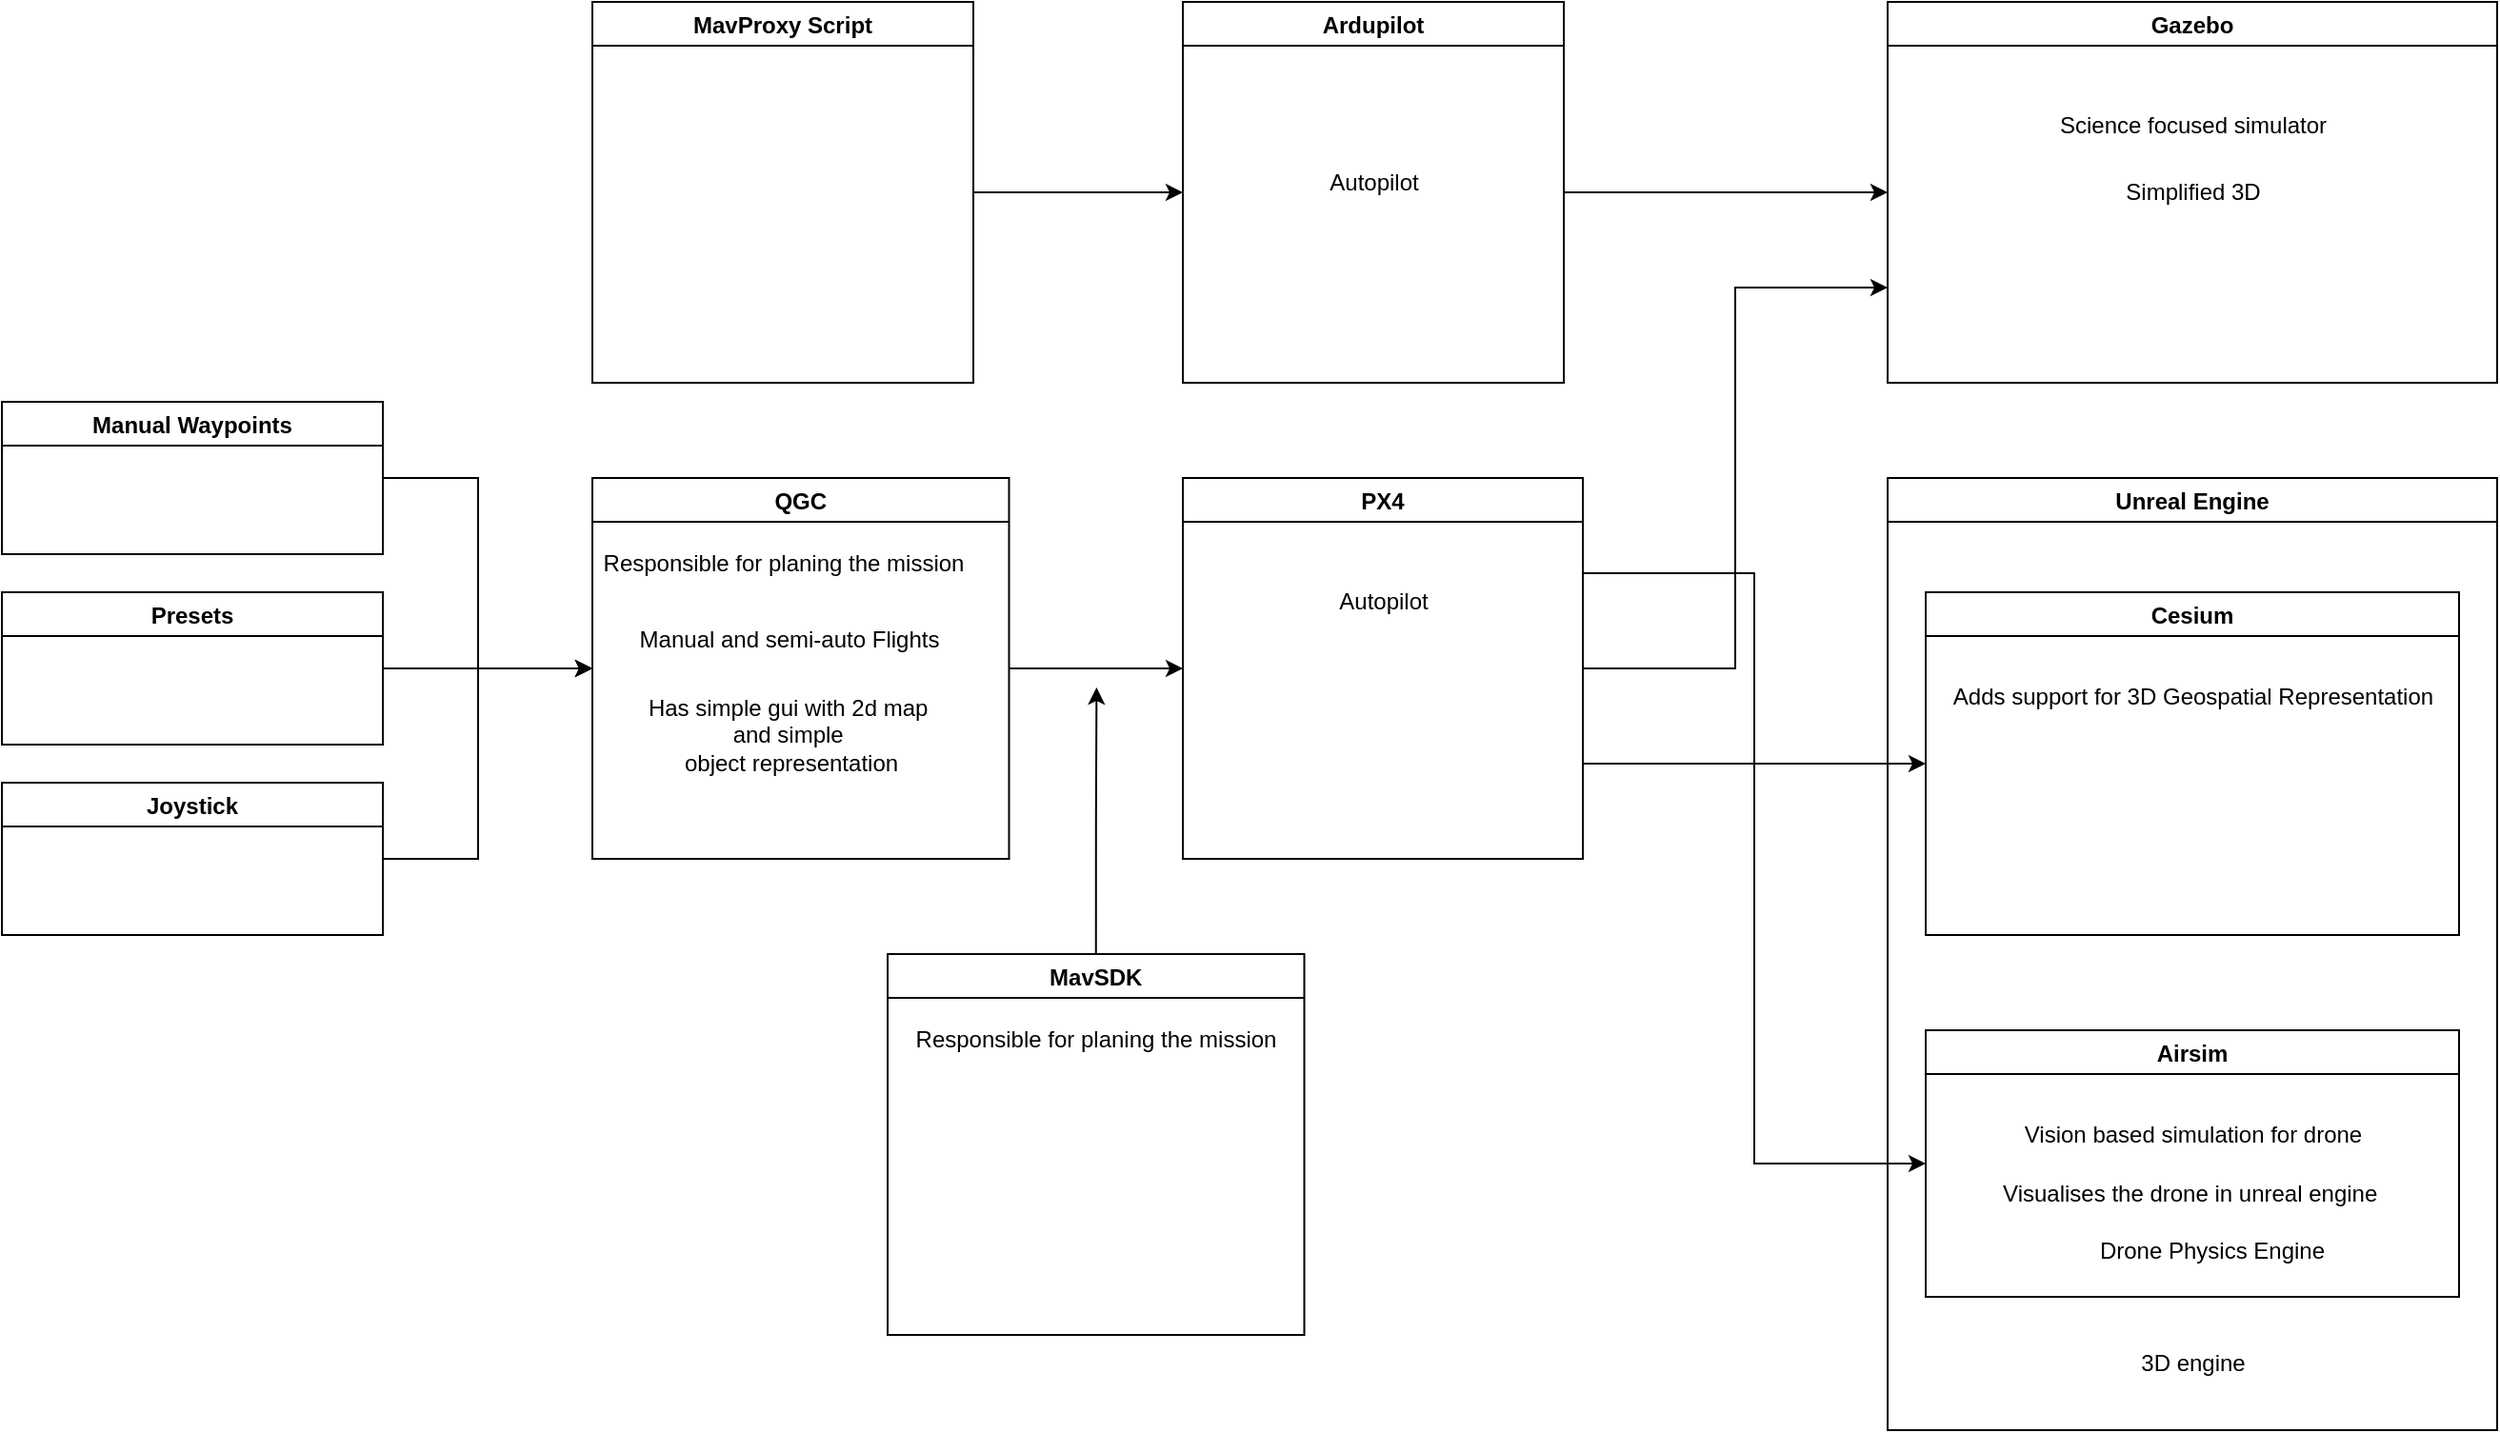 <mxfile version="24.5.4" type="github">
  <diagram name="Page-1" id="Ev9KHV8LbVD18_9U95kE">
    <mxGraphModel dx="1578" dy="1065" grid="1" gridSize="10" guides="1" tooltips="1" connect="1" arrows="1" fold="1" page="1" pageScale="1" pageWidth="2339" pageHeight="3300" math="0" shadow="0">
      <root>
        <mxCell id="0" />
        <mxCell id="1" parent="0" />
        <mxCell id="Jraj2u1gfLjr0mIL1iTk-15" style="edgeStyle=orthogonalEdgeStyle;rounded=0;orthogonalLoop=1;jettySize=auto;html=1;exitX=1;exitY=0.5;exitDx=0;exitDy=0;entryX=0;entryY=0.5;entryDx=0;entryDy=0;" edge="1" parent="1" source="Jraj2u1gfLjr0mIL1iTk-1" target="Jraj2u1gfLjr0mIL1iTk-2">
          <mxGeometry relative="1" as="geometry" />
        </mxCell>
        <mxCell id="Jraj2u1gfLjr0mIL1iTk-1" value="QGC" style="swimlane;" vertex="1" parent="1">
          <mxGeometry x="370" y="520" width="218.75" height="200" as="geometry" />
        </mxCell>
        <mxCell id="Jraj2u1gfLjr0mIL1iTk-22" value="Responsible for planing the mission" style="text;html=1;align=center;verticalAlign=middle;resizable=0;points=[];autosize=1;strokeColor=none;fillColor=none;" vertex="1" parent="Jraj2u1gfLjr0mIL1iTk-1">
          <mxGeometry x="-5" y="30" width="210" height="30" as="geometry" />
        </mxCell>
        <mxCell id="Jraj2u1gfLjr0mIL1iTk-23" value="Manual and semi-auto Flights" style="text;html=1;align=center;verticalAlign=middle;resizable=0;points=[];autosize=1;strokeColor=none;fillColor=none;" vertex="1" parent="Jraj2u1gfLjr0mIL1iTk-1">
          <mxGeometry x="12.5" y="70" width="180" height="30" as="geometry" />
        </mxCell>
        <mxCell id="Jraj2u1gfLjr0mIL1iTk-24" value="Has simple gui with 2d map&amp;nbsp;&lt;div&gt;and simple&amp;nbsp;&lt;div&gt;object representation&lt;/div&gt;&lt;/div&gt;" style="text;html=1;align=center;verticalAlign=middle;resizable=0;points=[];autosize=1;strokeColor=none;fillColor=none;" vertex="1" parent="Jraj2u1gfLjr0mIL1iTk-1">
          <mxGeometry x="18.75" y="105" width="170" height="60" as="geometry" />
        </mxCell>
        <mxCell id="Jraj2u1gfLjr0mIL1iTk-35" style="edgeStyle=orthogonalEdgeStyle;rounded=0;orthogonalLoop=1;jettySize=auto;html=1;exitX=1;exitY=0.75;exitDx=0;exitDy=0;entryX=0;entryY=0.5;entryDx=0;entryDy=0;" edge="1" parent="1" source="Jraj2u1gfLjr0mIL1iTk-2" target="Jraj2u1gfLjr0mIL1iTk-4">
          <mxGeometry relative="1" as="geometry" />
        </mxCell>
        <mxCell id="Jraj2u1gfLjr0mIL1iTk-37" style="edgeStyle=orthogonalEdgeStyle;rounded=0;orthogonalLoop=1;jettySize=auto;html=1;exitX=1;exitY=0.5;exitDx=0;exitDy=0;entryX=0;entryY=0.75;entryDx=0;entryDy=0;" edge="1" parent="1" source="Jraj2u1gfLjr0mIL1iTk-2" target="Jraj2u1gfLjr0mIL1iTk-5">
          <mxGeometry relative="1" as="geometry" />
        </mxCell>
        <mxCell id="Jraj2u1gfLjr0mIL1iTk-40" style="edgeStyle=orthogonalEdgeStyle;rounded=0;orthogonalLoop=1;jettySize=auto;html=1;exitX=1;exitY=0.25;exitDx=0;exitDy=0;entryX=0;entryY=0.5;entryDx=0;entryDy=0;" edge="1" parent="1" source="Jraj2u1gfLjr0mIL1iTk-2" target="Jraj2u1gfLjr0mIL1iTk-6">
          <mxGeometry relative="1" as="geometry" />
        </mxCell>
        <mxCell id="Jraj2u1gfLjr0mIL1iTk-2" value="PX4" style="swimlane;" vertex="1" parent="1">
          <mxGeometry x="680" y="520" width="210" height="200" as="geometry" />
        </mxCell>
        <mxCell id="Jraj2u1gfLjr0mIL1iTk-25" value="Autopilot" style="text;html=1;align=center;verticalAlign=middle;resizable=0;points=[];autosize=1;strokeColor=none;fillColor=none;" vertex="1" parent="Jraj2u1gfLjr0mIL1iTk-2">
          <mxGeometry x="70" y="50" width="70" height="30" as="geometry" />
        </mxCell>
        <mxCell id="Jraj2u1gfLjr0mIL1iTk-5" value="Gazebo" style="swimlane;" vertex="1" parent="1">
          <mxGeometry x="1050" y="270" width="320" height="200" as="geometry" />
        </mxCell>
        <mxCell id="Jraj2u1gfLjr0mIL1iTk-31" value="Science focused simulator" style="text;html=1;align=center;verticalAlign=middle;resizable=0;points=[];autosize=1;strokeColor=none;fillColor=none;" vertex="1" parent="Jraj2u1gfLjr0mIL1iTk-5">
          <mxGeometry x="80" y="50" width="160" height="30" as="geometry" />
        </mxCell>
        <mxCell id="Jraj2u1gfLjr0mIL1iTk-32" value="Simplified 3D" style="text;html=1;align=center;verticalAlign=middle;resizable=0;points=[];autosize=1;strokeColor=none;fillColor=none;" vertex="1" parent="Jraj2u1gfLjr0mIL1iTk-5">
          <mxGeometry x="115" y="85" width="90" height="30" as="geometry" />
        </mxCell>
        <mxCell id="Jraj2u1gfLjr0mIL1iTk-16" style="edgeStyle=orthogonalEdgeStyle;rounded=0;orthogonalLoop=1;jettySize=auto;html=1;exitX=1;exitY=0.5;exitDx=0;exitDy=0;entryX=0;entryY=0.5;entryDx=0;entryDy=0;" edge="1" parent="1" source="Jraj2u1gfLjr0mIL1iTk-7" target="Jraj2u1gfLjr0mIL1iTk-5">
          <mxGeometry relative="1" as="geometry" />
        </mxCell>
        <mxCell id="Jraj2u1gfLjr0mIL1iTk-7" value="Ardupilot" style="swimlane;" vertex="1" parent="1">
          <mxGeometry x="680" y="270" width="200" height="200" as="geometry" />
        </mxCell>
        <mxCell id="Jraj2u1gfLjr0mIL1iTk-29" value="Autopilot" style="text;html=1;align=center;verticalAlign=middle;resizable=0;points=[];autosize=1;strokeColor=none;fillColor=none;" vertex="1" parent="Jraj2u1gfLjr0mIL1iTk-7">
          <mxGeometry x="65" y="80" width="70" height="30" as="geometry" />
        </mxCell>
        <mxCell id="Jraj2u1gfLjr0mIL1iTk-13" style="edgeStyle=orthogonalEdgeStyle;rounded=0;orthogonalLoop=1;jettySize=auto;html=1;exitX=1;exitY=0.5;exitDx=0;exitDy=0;entryX=0;entryY=0.5;entryDx=0;entryDy=0;" edge="1" parent="1" source="Jraj2u1gfLjr0mIL1iTk-8" target="Jraj2u1gfLjr0mIL1iTk-7">
          <mxGeometry relative="1" as="geometry" />
        </mxCell>
        <mxCell id="Jraj2u1gfLjr0mIL1iTk-8" value="MavProxy Script" style="swimlane;" vertex="1" parent="1">
          <mxGeometry x="370" y="270" width="200" height="200" as="geometry" />
        </mxCell>
        <mxCell id="Jraj2u1gfLjr0mIL1iTk-9" value="Unreal Engine" style="swimlane;" vertex="1" parent="1">
          <mxGeometry x="1050" y="520" width="320" height="500" as="geometry" />
        </mxCell>
        <mxCell id="Jraj2u1gfLjr0mIL1iTk-6" value="Cesium" style="swimlane;" vertex="1" parent="Jraj2u1gfLjr0mIL1iTk-9">
          <mxGeometry x="20" y="60" width="280" height="180" as="geometry" />
        </mxCell>
        <mxCell id="Jraj2u1gfLjr0mIL1iTk-38" value="Adds support for 3D Geospatial Representation" style="text;html=1;align=center;verticalAlign=middle;resizable=0;points=[];autosize=1;strokeColor=none;fillColor=none;" vertex="1" parent="Jraj2u1gfLjr0mIL1iTk-6">
          <mxGeometry y="40" width="280" height="30" as="geometry" />
        </mxCell>
        <mxCell id="Jraj2u1gfLjr0mIL1iTk-4" value="Airsim" style="swimlane;" vertex="1" parent="Jraj2u1gfLjr0mIL1iTk-9">
          <mxGeometry x="20" y="290" width="280" height="140" as="geometry" />
        </mxCell>
        <mxCell id="Jraj2u1gfLjr0mIL1iTk-33" value="Vision based simulation for drone" style="text;html=1;align=center;verticalAlign=middle;resizable=0;points=[];autosize=1;strokeColor=none;fillColor=none;" vertex="1" parent="Jraj2u1gfLjr0mIL1iTk-4">
          <mxGeometry x="40" y="40" width="200" height="30" as="geometry" />
        </mxCell>
        <mxCell id="Jraj2u1gfLjr0mIL1iTk-34" value="Visualises the drone in unreal engine&amp;nbsp;" style="text;html=1;align=center;verticalAlign=middle;resizable=0;points=[];autosize=1;strokeColor=none;fillColor=none;" vertex="1" parent="Jraj2u1gfLjr0mIL1iTk-4">
          <mxGeometry x="30" y="71" width="220" height="30" as="geometry" />
        </mxCell>
        <mxCell id="Jraj2u1gfLjr0mIL1iTk-39" value="Drone Physics Engine" style="text;html=1;align=center;verticalAlign=middle;resizable=0;points=[];autosize=1;strokeColor=none;fillColor=none;" vertex="1" parent="Jraj2u1gfLjr0mIL1iTk-4">
          <mxGeometry x="80" y="101" width="140" height="30" as="geometry" />
        </mxCell>
        <mxCell id="Jraj2u1gfLjr0mIL1iTk-36" value="3D engine" style="text;html=1;align=center;verticalAlign=middle;resizable=0;points=[];autosize=1;strokeColor=none;fillColor=none;" vertex="1" parent="Jraj2u1gfLjr0mIL1iTk-9">
          <mxGeometry x="120" y="450" width="80" height="30" as="geometry" />
        </mxCell>
        <mxCell id="Jraj2u1gfLjr0mIL1iTk-27" style="edgeStyle=orthogonalEdgeStyle;rounded=0;orthogonalLoop=1;jettySize=auto;html=1;" edge="1" parent="1" source="Jraj2u1gfLjr0mIL1iTk-11">
          <mxGeometry relative="1" as="geometry">
            <mxPoint x="370" y="620" as="targetPoint" />
            <Array as="points">
              <mxPoint x="310" y="520" />
              <mxPoint x="310" y="620" />
            </Array>
          </mxGeometry>
        </mxCell>
        <mxCell id="Jraj2u1gfLjr0mIL1iTk-11" value="Manual Waypoints" style="swimlane;" vertex="1" parent="1">
          <mxGeometry x="60" y="480" width="200" height="80" as="geometry" />
        </mxCell>
        <mxCell id="Jraj2u1gfLjr0mIL1iTk-28" style="edgeStyle=orthogonalEdgeStyle;rounded=0;orthogonalLoop=1;jettySize=auto;html=1;exitX=1;exitY=0.5;exitDx=0;exitDy=0;entryX=0;entryY=0.5;entryDx=0;entryDy=0;" edge="1" parent="1" source="Jraj2u1gfLjr0mIL1iTk-12" target="Jraj2u1gfLjr0mIL1iTk-1">
          <mxGeometry relative="1" as="geometry">
            <Array as="points">
              <mxPoint x="310" y="720" />
              <mxPoint x="310" y="620" />
            </Array>
          </mxGeometry>
        </mxCell>
        <mxCell id="Jraj2u1gfLjr0mIL1iTk-12" value="Joystick" style="swimlane;" vertex="1" parent="1">
          <mxGeometry x="60" y="680" width="200" height="80" as="geometry" />
        </mxCell>
        <mxCell id="Jraj2u1gfLjr0mIL1iTk-26" style="edgeStyle=orthogonalEdgeStyle;rounded=0;orthogonalLoop=1;jettySize=auto;html=1;entryX=0;entryY=0.5;entryDx=0;entryDy=0;" edge="1" parent="1" source="Jraj2u1gfLjr0mIL1iTk-14" target="Jraj2u1gfLjr0mIL1iTk-1">
          <mxGeometry relative="1" as="geometry" />
        </mxCell>
        <mxCell id="Jraj2u1gfLjr0mIL1iTk-14" value="Presets" style="swimlane;" vertex="1" parent="1">
          <mxGeometry x="60" y="580" width="200" height="80" as="geometry" />
        </mxCell>
        <mxCell id="Jraj2u1gfLjr0mIL1iTk-45" style="edgeStyle=orthogonalEdgeStyle;rounded=0;orthogonalLoop=1;jettySize=auto;html=1;exitX=0.5;exitY=0;exitDx=0;exitDy=0;" edge="1" parent="1" source="Jraj2u1gfLjr0mIL1iTk-41">
          <mxGeometry relative="1" as="geometry">
            <mxPoint x="634.692" y="630" as="targetPoint" />
          </mxGeometry>
        </mxCell>
        <mxCell id="Jraj2u1gfLjr0mIL1iTk-41" value="MavSDK" style="swimlane;" vertex="1" parent="1">
          <mxGeometry x="525" y="770" width="218.75" height="200" as="geometry" />
        </mxCell>
        <mxCell id="Jraj2u1gfLjr0mIL1iTk-42" value="Responsible for planing the mission" style="text;html=1;align=center;verticalAlign=middle;resizable=0;points=[];autosize=1;strokeColor=none;fillColor=none;" vertex="1" parent="Jraj2u1gfLjr0mIL1iTk-41">
          <mxGeometry x="4.38" y="30" width="210" height="30" as="geometry" />
        </mxCell>
      </root>
    </mxGraphModel>
  </diagram>
</mxfile>
